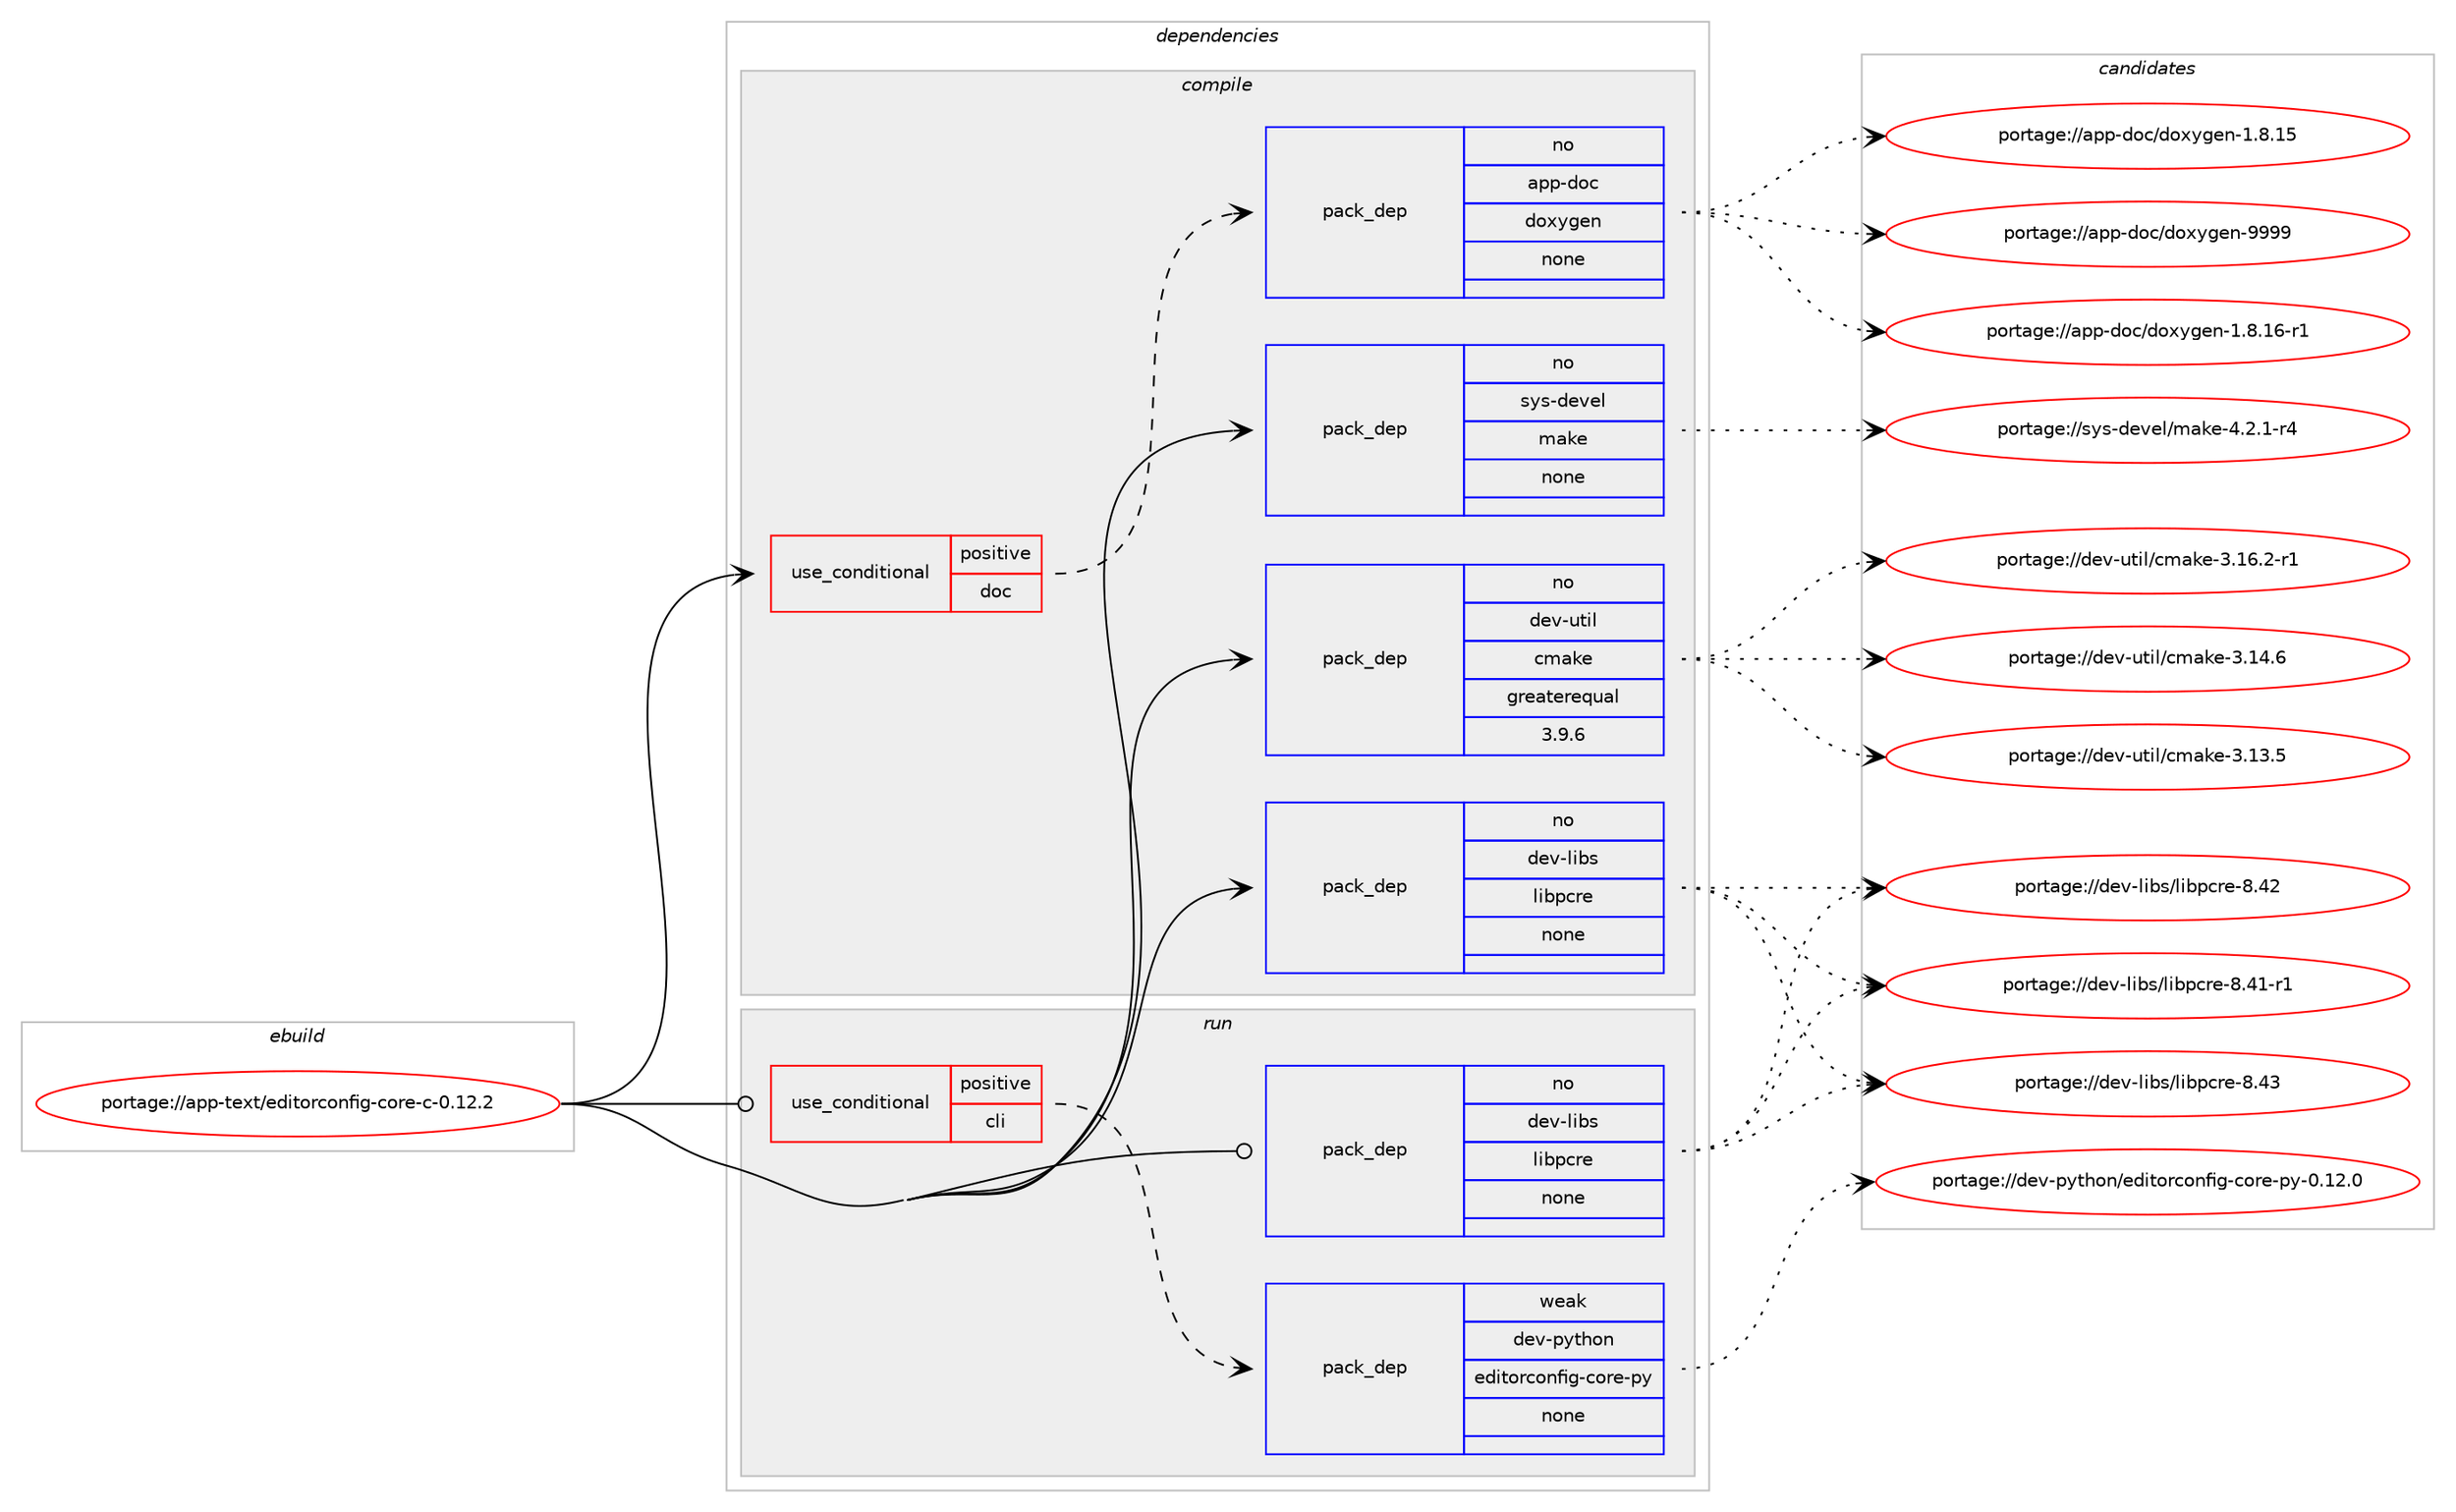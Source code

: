 digraph prolog {

# *************
# Graph options
# *************

newrank=true;
concentrate=true;
compound=true;
graph [rankdir=LR,fontname=Helvetica,fontsize=10,ranksep=1.5];#, ranksep=2.5, nodesep=0.2];
edge  [arrowhead=vee];
node  [fontname=Helvetica,fontsize=10];

# **********
# The ebuild
# **********

subgraph cluster_leftcol {
color=gray;
label=<<i>ebuild</i>>;
id [label="portage://app-text/editorconfig-core-c-0.12.2", color=red, width=4, href="../app-text/editorconfig-core-c-0.12.2.svg"];
}

# ****************
# The dependencies
# ****************

subgraph cluster_midcol {
color=gray;
label=<<i>dependencies</i>>;
subgraph cluster_compile {
fillcolor="#eeeeee";
style=filled;
label=<<i>compile</i>>;
subgraph cond140477 {
dependency598056 [label=<<TABLE BORDER="0" CELLBORDER="1" CELLSPACING="0" CELLPADDING="4"><TR><TD ROWSPAN="3" CELLPADDING="10">use_conditional</TD></TR><TR><TD>positive</TD></TR><TR><TD>doc</TD></TR></TABLE>>, shape=none, color=red];
subgraph pack449601 {
dependency598057 [label=<<TABLE BORDER="0" CELLBORDER="1" CELLSPACING="0" CELLPADDING="4" WIDTH="220"><TR><TD ROWSPAN="6" CELLPADDING="30">pack_dep</TD></TR><TR><TD WIDTH="110">no</TD></TR><TR><TD>app-doc</TD></TR><TR><TD>doxygen</TD></TR><TR><TD>none</TD></TR><TR><TD></TD></TR></TABLE>>, shape=none, color=blue];
}
dependency598056:e -> dependency598057:w [weight=20,style="dashed",arrowhead="vee"];
}
id:e -> dependency598056:w [weight=20,style="solid",arrowhead="vee"];
subgraph pack449602 {
dependency598058 [label=<<TABLE BORDER="0" CELLBORDER="1" CELLSPACING="0" CELLPADDING="4" WIDTH="220"><TR><TD ROWSPAN="6" CELLPADDING="30">pack_dep</TD></TR><TR><TD WIDTH="110">no</TD></TR><TR><TD>dev-libs</TD></TR><TR><TD>libpcre</TD></TR><TR><TD>none</TD></TR><TR><TD></TD></TR></TABLE>>, shape=none, color=blue];
}
id:e -> dependency598058:w [weight=20,style="solid",arrowhead="vee"];
subgraph pack449603 {
dependency598059 [label=<<TABLE BORDER="0" CELLBORDER="1" CELLSPACING="0" CELLPADDING="4" WIDTH="220"><TR><TD ROWSPAN="6" CELLPADDING="30">pack_dep</TD></TR><TR><TD WIDTH="110">no</TD></TR><TR><TD>dev-util</TD></TR><TR><TD>cmake</TD></TR><TR><TD>greaterequal</TD></TR><TR><TD>3.9.6</TD></TR></TABLE>>, shape=none, color=blue];
}
id:e -> dependency598059:w [weight=20,style="solid",arrowhead="vee"];
subgraph pack449604 {
dependency598060 [label=<<TABLE BORDER="0" CELLBORDER="1" CELLSPACING="0" CELLPADDING="4" WIDTH="220"><TR><TD ROWSPAN="6" CELLPADDING="30">pack_dep</TD></TR><TR><TD WIDTH="110">no</TD></TR><TR><TD>sys-devel</TD></TR><TR><TD>make</TD></TR><TR><TD>none</TD></TR><TR><TD></TD></TR></TABLE>>, shape=none, color=blue];
}
id:e -> dependency598060:w [weight=20,style="solid",arrowhead="vee"];
}
subgraph cluster_compileandrun {
fillcolor="#eeeeee";
style=filled;
label=<<i>compile and run</i>>;
}
subgraph cluster_run {
fillcolor="#eeeeee";
style=filled;
label=<<i>run</i>>;
subgraph cond140478 {
dependency598061 [label=<<TABLE BORDER="0" CELLBORDER="1" CELLSPACING="0" CELLPADDING="4"><TR><TD ROWSPAN="3" CELLPADDING="10">use_conditional</TD></TR><TR><TD>positive</TD></TR><TR><TD>cli</TD></TR></TABLE>>, shape=none, color=red];
subgraph pack449605 {
dependency598062 [label=<<TABLE BORDER="0" CELLBORDER="1" CELLSPACING="0" CELLPADDING="4" WIDTH="220"><TR><TD ROWSPAN="6" CELLPADDING="30">pack_dep</TD></TR><TR><TD WIDTH="110">weak</TD></TR><TR><TD>dev-python</TD></TR><TR><TD>editorconfig-core-py</TD></TR><TR><TD>none</TD></TR><TR><TD></TD></TR></TABLE>>, shape=none, color=blue];
}
dependency598061:e -> dependency598062:w [weight=20,style="dashed",arrowhead="vee"];
}
id:e -> dependency598061:w [weight=20,style="solid",arrowhead="odot"];
subgraph pack449606 {
dependency598063 [label=<<TABLE BORDER="0" CELLBORDER="1" CELLSPACING="0" CELLPADDING="4" WIDTH="220"><TR><TD ROWSPAN="6" CELLPADDING="30">pack_dep</TD></TR><TR><TD WIDTH="110">no</TD></TR><TR><TD>dev-libs</TD></TR><TR><TD>libpcre</TD></TR><TR><TD>none</TD></TR><TR><TD></TD></TR></TABLE>>, shape=none, color=blue];
}
id:e -> dependency598063:w [weight=20,style="solid",arrowhead="odot"];
}
}

# **************
# The candidates
# **************

subgraph cluster_choices {
rank=same;
color=gray;
label=<<i>candidates</i>>;

subgraph choice449601 {
color=black;
nodesep=1;
choice971121124510011199471001111201211031011104557575757 [label="portage://app-doc/doxygen-9999", color=red, width=4,href="../app-doc/doxygen-9999.svg"];
choice97112112451001119947100111120121103101110454946564649544511449 [label="portage://app-doc/doxygen-1.8.16-r1", color=red, width=4,href="../app-doc/doxygen-1.8.16-r1.svg"];
choice9711211245100111994710011112012110310111045494656464953 [label="portage://app-doc/doxygen-1.8.15", color=red, width=4,href="../app-doc/doxygen-1.8.15.svg"];
dependency598057:e -> choice971121124510011199471001111201211031011104557575757:w [style=dotted,weight="100"];
dependency598057:e -> choice97112112451001119947100111120121103101110454946564649544511449:w [style=dotted,weight="100"];
dependency598057:e -> choice9711211245100111994710011112012110310111045494656464953:w [style=dotted,weight="100"];
}
subgraph choice449602 {
color=black;
nodesep=1;
choice10010111845108105981154710810598112991141014556465251 [label="portage://dev-libs/libpcre-8.43", color=red, width=4,href="../dev-libs/libpcre-8.43.svg"];
choice10010111845108105981154710810598112991141014556465250 [label="portage://dev-libs/libpcre-8.42", color=red, width=4,href="../dev-libs/libpcre-8.42.svg"];
choice100101118451081059811547108105981129911410145564652494511449 [label="portage://dev-libs/libpcre-8.41-r1", color=red, width=4,href="../dev-libs/libpcre-8.41-r1.svg"];
dependency598058:e -> choice10010111845108105981154710810598112991141014556465251:w [style=dotted,weight="100"];
dependency598058:e -> choice10010111845108105981154710810598112991141014556465250:w [style=dotted,weight="100"];
dependency598058:e -> choice100101118451081059811547108105981129911410145564652494511449:w [style=dotted,weight="100"];
}
subgraph choice449603 {
color=black;
nodesep=1;
choice10010111845117116105108479910997107101455146495446504511449 [label="portage://dev-util/cmake-3.16.2-r1", color=red, width=4,href="../dev-util/cmake-3.16.2-r1.svg"];
choice1001011184511711610510847991099710710145514649524654 [label="portage://dev-util/cmake-3.14.6", color=red, width=4,href="../dev-util/cmake-3.14.6.svg"];
choice1001011184511711610510847991099710710145514649514653 [label="portage://dev-util/cmake-3.13.5", color=red, width=4,href="../dev-util/cmake-3.13.5.svg"];
dependency598059:e -> choice10010111845117116105108479910997107101455146495446504511449:w [style=dotted,weight="100"];
dependency598059:e -> choice1001011184511711610510847991099710710145514649524654:w [style=dotted,weight="100"];
dependency598059:e -> choice1001011184511711610510847991099710710145514649514653:w [style=dotted,weight="100"];
}
subgraph choice449604 {
color=black;
nodesep=1;
choice1151211154510010111810110847109971071014552465046494511452 [label="portage://sys-devel/make-4.2.1-r4", color=red, width=4,href="../sys-devel/make-4.2.1-r4.svg"];
dependency598060:e -> choice1151211154510010111810110847109971071014552465046494511452:w [style=dotted,weight="100"];
}
subgraph choice449605 {
color=black;
nodesep=1;
choice10010111845112121116104111110471011001051161111149911111010210510345991111141014511212145484649504648 [label="portage://dev-python/editorconfig-core-py-0.12.0", color=red, width=4,href="../dev-python/editorconfig-core-py-0.12.0.svg"];
dependency598062:e -> choice10010111845112121116104111110471011001051161111149911111010210510345991111141014511212145484649504648:w [style=dotted,weight="100"];
}
subgraph choice449606 {
color=black;
nodesep=1;
choice10010111845108105981154710810598112991141014556465251 [label="portage://dev-libs/libpcre-8.43", color=red, width=4,href="../dev-libs/libpcre-8.43.svg"];
choice10010111845108105981154710810598112991141014556465250 [label="portage://dev-libs/libpcre-8.42", color=red, width=4,href="../dev-libs/libpcre-8.42.svg"];
choice100101118451081059811547108105981129911410145564652494511449 [label="portage://dev-libs/libpcre-8.41-r1", color=red, width=4,href="../dev-libs/libpcre-8.41-r1.svg"];
dependency598063:e -> choice10010111845108105981154710810598112991141014556465251:w [style=dotted,weight="100"];
dependency598063:e -> choice10010111845108105981154710810598112991141014556465250:w [style=dotted,weight="100"];
dependency598063:e -> choice100101118451081059811547108105981129911410145564652494511449:w [style=dotted,weight="100"];
}
}

}
